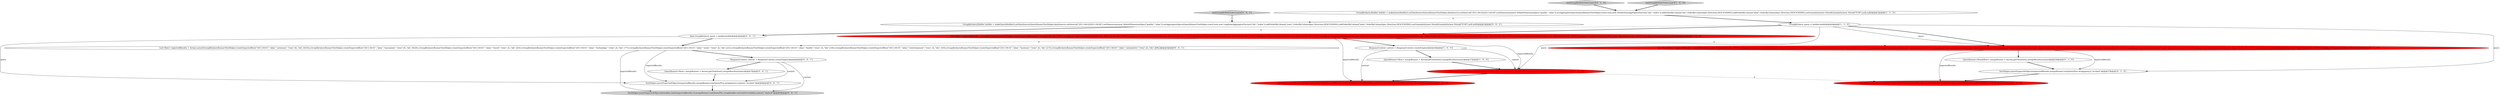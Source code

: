digraph {
15 [style = filled, label = "TestHelper.assertExpectedObjects(expectedResults,mergeRunner.run(QueryPlus.wrap(query),context),\"no-limit\")@@@8@@@['0', '0', '1']", fillcolor = white, shape = ellipse image = "AAA0AAABBB3BBB"];
19 [style = filled, label = "List<Row> expectedResults = Arrays.asList(GroupByQueryRunnerTestHelper.createExpectedRow(\"2011-04-01\",\"alias\",\"premium\",\"rows\",6L,\"idx\",4416L),GroupByQueryRunnerTestHelper.createExpectedRow(\"2011-04-01\",\"alias\",\"mezzanine\",\"rows\",6L,\"idx\",4420L),GroupByQueryRunnerTestHelper.createExpectedRow(\"2011-04-01\",\"alias\",\"travel\",\"rows\",2L,\"idx\",243L),GroupByQueryRunnerTestHelper.createExpectedRow(\"2011-04-01\",\"alias\",\"technology\",\"rows\",2L,\"idx\",177L),GroupByQueryRunnerTestHelper.createExpectedRow(\"2011-04-01\",\"alias\",\"news\",\"rows\",2L,\"idx\",221L),GroupByQueryRunnerTestHelper.createExpectedRow(\"2011-04-01\",\"alias\",\"health\",\"rows\",2L,\"idx\",216L),GroupByQueryRunnerTestHelper.createExpectedRow(\"2011-04-01\",\"alias\",\"entertainment\",\"rows\",2L,\"idx\",319L),GroupByQueryRunnerTestHelper.createExpectedRow(\"2011-04-01\",\"alias\",\"business\",\"rows\",2L,\"idx\",217L),GroupByQueryRunnerTestHelper.createExpectedRow(\"2011-04-01\",\"alias\",\"automotive\",\"rows\",2L,\"idx\",269L))@@@5@@@['0', '0', '1']", fillcolor = white, shape = ellipse image = "AAA0AAABBB3BBB"];
9 [style = filled, label = "QueryRunner<ResultRow> mergeRunner = factory.getToolchest().mergeResults(runner)@@@26@@@['0', '1', '0']", fillcolor = white, shape = ellipse image = "AAA0AAABBB2BBB"];
8 [style = filled, label = "testGroupByWithOrderLimit3['0', '1', '0']", fillcolor = lightgray, shape = diamond image = "AAA0AAABBB2BBB"];
14 [style = filled, label = "GroupByQuery.Builder builder = makeQueryBuilder().setDataSource(QueryRunnerTestHelper.dataSource).setInterval(\"2011-04-02/2011-04-04\").setDimensions(new DefaultDimensionSpec(\"quality\",\"alias\")).setAggregatorSpecs(QueryRunnerTestHelper.rowsCount,new LongSumAggregatorFactory(\"idx\",\"index\")).addOrderByColumn(\"rows\",OrderByColumnSpec.Direction.DESCENDING).addOrderByColumn(\"alias\",OrderByColumnSpec.Direction.DESCENDING).setGranularity(new PeriodGranularity(new Period(\"P1M\"),null,null))@@@3@@@['0', '0', '1']", fillcolor = white, shape = ellipse image = "AAA0AAABBB3BBB"];
18 [style = filled, label = "QueryRunner<Row> mergeRunner = factory.getToolchest().mergeResults(runner)@@@7@@@['0', '0', '1']", fillcolor = white, shape = ellipse image = "AAA0AAABBB3BBB"];
3 [style = filled, label = "QueryRunner<Row> mergeRunner = factory.getToolchest().mergeResults(runner)@@@27@@@['1', '0', '0']", fillcolor = white, shape = ellipse image = "AAA0AAABBB1BBB"];
5 [style = filled, label = "testGroupByWithOrderLimit3['1', '0', '0']", fillcolor = lightgray, shape = diamond image = "AAA0AAABBB1BBB"];
7 [style = filled, label = "TestHelper.assertExpectedObjects(Iterables.limit(expectedResults,5),mergeRunner.run(QueryPlus.wrap(builder.setLimit(5).build()),context),\"limited\")@@@29@@@['1', '0', '0']", fillcolor = red, shape = ellipse image = "AAA1AAABBB1BBB"];
6 [style = filled, label = "GroupByQuery.Builder builder = makeQueryBuilder().setDataSource(QueryRunnerTestHelper.dataSource).setInterval(\"2011-04-02/2011-04-04\").setDimensions(new DefaultDimensionSpec(\"quality\",\"alias\")).setAggregatorSpecs(QueryRunnerTestHelper.rowsCount,new DoubleSumAggregatorFactory(\"idx\",\"index\")).addOrderByColumn(\"idx\",OrderByColumnSpec.Direction.DESCENDING).addOrderByColumn(\"alias\",OrderByColumnSpec.Direction.DESCENDING).setGranularity(new PeriodGranularity(new Period(\"P1M\"),null,null))@@@3@@@['1', '1', '0']", fillcolor = white, shape = ellipse image = "AAA0AAABBB1BBB"];
4 [style = filled, label = "TestHelper.assertExpectedObjects(expectedResults,mergeRunner.run(QueryPlus.wrap(query),context),\"no-limit\")@@@28@@@['1', '0', '0']", fillcolor = red, shape = ellipse image = "AAA1AAABBB1BBB"];
20 [style = filled, label = "testGroupByWithOrderLimit2['0', '0', '1']", fillcolor = lightgray, shape = diamond image = "AAA0AAABBB3BBB"];
16 [style = filled, label = "final GroupByQuery query = builder.build()@@@4@@@['0', '0', '1']", fillcolor = white, shape = ellipse image = "AAA0AAABBB3BBB"];
13 [style = filled, label = "ResponseContext context = ResponseContext.createEmpty()@@@6@@@['0', '0', '1']", fillcolor = white, shape = ellipse image = "AAA0AAABBB3BBB"];
12 [style = filled, label = "List<ResultRow> expectedResults = makeRows(query,new String((((edu.fdu.CPPDG.tinypdg.pe.ExpressionInfo@a56bad,new Object((((edu.fdu.CPPDG.tinypdg.pe.ExpressionInfo@a56bb4,new Object((((edu.fdu.CPPDG.tinypdg.pe.ExpressionInfo@a56bbb,new Object((((edu.fdu.CPPDG.tinypdg.pe.ExpressionInfo@a56bc2,new Object((((edu.fdu.CPPDG.tinypdg.pe.ExpressionInfo@a56bc9,new Object((((edu.fdu.CPPDG.tinypdg.pe.ExpressionInfo@a56bd0,new Object((((edu.fdu.CPPDG.tinypdg.pe.ExpressionInfo@a56bd7,new Object((((edu.fdu.CPPDG.tinypdg.pe.ExpressionInfo@a56bde,new Object((((edu.fdu.CPPDG.tinypdg.pe.ExpressionInfo@a56be5,new Object((((edu.fdu.CPPDG.tinypdg.pe.ExpressionInfo@a56bec)@@@5@@@['0', '1', '0']", fillcolor = red, shape = ellipse image = "AAA1AAABBB2BBB"];
0 [style = filled, label = "List<Row> expectedResults = GroupByQueryRunnerTestHelper.createExpectedRows(new String((((edu.fdu.CPPDG.tinypdg.pe.ExpressionInfo@a56ae9,new Object((((edu.fdu.CPPDG.tinypdg.pe.ExpressionInfo@a56af0,new Object((((edu.fdu.CPPDG.tinypdg.pe.ExpressionInfo@a56af7,new Object((((edu.fdu.CPPDG.tinypdg.pe.ExpressionInfo@a56afe,new Object((((edu.fdu.CPPDG.tinypdg.pe.ExpressionInfo@a56b05,new Object((((edu.fdu.CPPDG.tinypdg.pe.ExpressionInfo@a56b0c,new Object((((edu.fdu.CPPDG.tinypdg.pe.ExpressionInfo@a56b13,new Object((((edu.fdu.CPPDG.tinypdg.pe.ExpressionInfo@a56b1a,new Object((((edu.fdu.CPPDG.tinypdg.pe.ExpressionInfo@a56b21,new Object((((edu.fdu.CPPDG.tinypdg.pe.ExpressionInfo@a56b28)@@@5@@@['1', '0', '0']", fillcolor = red, shape = ellipse image = "AAA1AAABBB1BBB"];
2 [style = filled, label = "GroupByQuery query = builder.build()@@@4@@@['1', '1', '0']", fillcolor = white, shape = ellipse image = "AAA0AAABBB1BBB"];
10 [style = filled, label = "TestHelper.assertExpectedObjects(expectedResults,mergeRunner.run(QueryPlus.wrap(query)),\"no-limit\")@@@27@@@['0', '1', '0']", fillcolor = white, shape = ellipse image = "AAA0AAABBB2BBB"];
1 [style = filled, label = "ResponseContext context = ResponseContext.createEmpty()@@@26@@@['1', '0', '0']", fillcolor = white, shape = ellipse image = "AAA0AAABBB1BBB"];
11 [style = filled, label = "TestHelper.assertExpectedObjects(Iterables.limit(expectedResults,5),mergeRunner.run(QueryPlus.wrap(builder.setLimit(5).build())),\"limited\")@@@28@@@['0', '1', '0']", fillcolor = red, shape = ellipse image = "AAA1AAABBB2BBB"];
17 [style = filled, label = "TestHelper.assertExpectedObjects(Iterables.limit(expectedResults,5),mergeRunner.run(QueryPlus.wrap(builder.setLimit(5).build()),context),\"limited\")@@@9@@@['0', '0', '1']", fillcolor = lightgray, shape = ellipse image = "AAA0AAABBB3BBB"];
14->16 [style = bold, label=""];
13->17 [style = solid, label="context"];
12->11 [style = solid, label="expectedResults"];
0->19 [style = dashed, label="0"];
18->15 [style = bold, label=""];
2->4 [style = solid, label="query"];
1->3 [style = bold, label=""];
1->7 [style = solid, label="context"];
8->6 [style = bold, label=""];
20->14 [style = bold, label=""];
0->4 [style = solid, label="expectedResults"];
9->10 [style = bold, label=""];
2->10 [style = solid, label="query"];
19->15 [style = solid, label="expectedResults"];
16->19 [style = bold, label=""];
12->9 [style = bold, label=""];
0->12 [style = dashed, label="0"];
6->14 [style = dashed, label="0"];
3->4 [style = bold, label=""];
4->7 [style = bold, label=""];
2->12 [style = bold, label=""];
6->2 [style = bold, label=""];
15->17 [style = bold, label=""];
2->0 [style = bold, label=""];
5->6 [style = bold, label=""];
19->13 [style = bold, label=""];
2->12 [style = solid, label="query"];
0->1 [style = bold, label=""];
2->16 [style = dashed, label="0"];
12->10 [style = solid, label="expectedResults"];
0->7 [style = solid, label="expectedResults"];
16->15 [style = solid, label="query"];
4->11 [style = dashed, label="0"];
13->15 [style = solid, label="context"];
19->17 [style = solid, label="expectedResults"];
13->18 [style = bold, label=""];
1->4 [style = solid, label="context"];
10->11 [style = bold, label=""];
}

